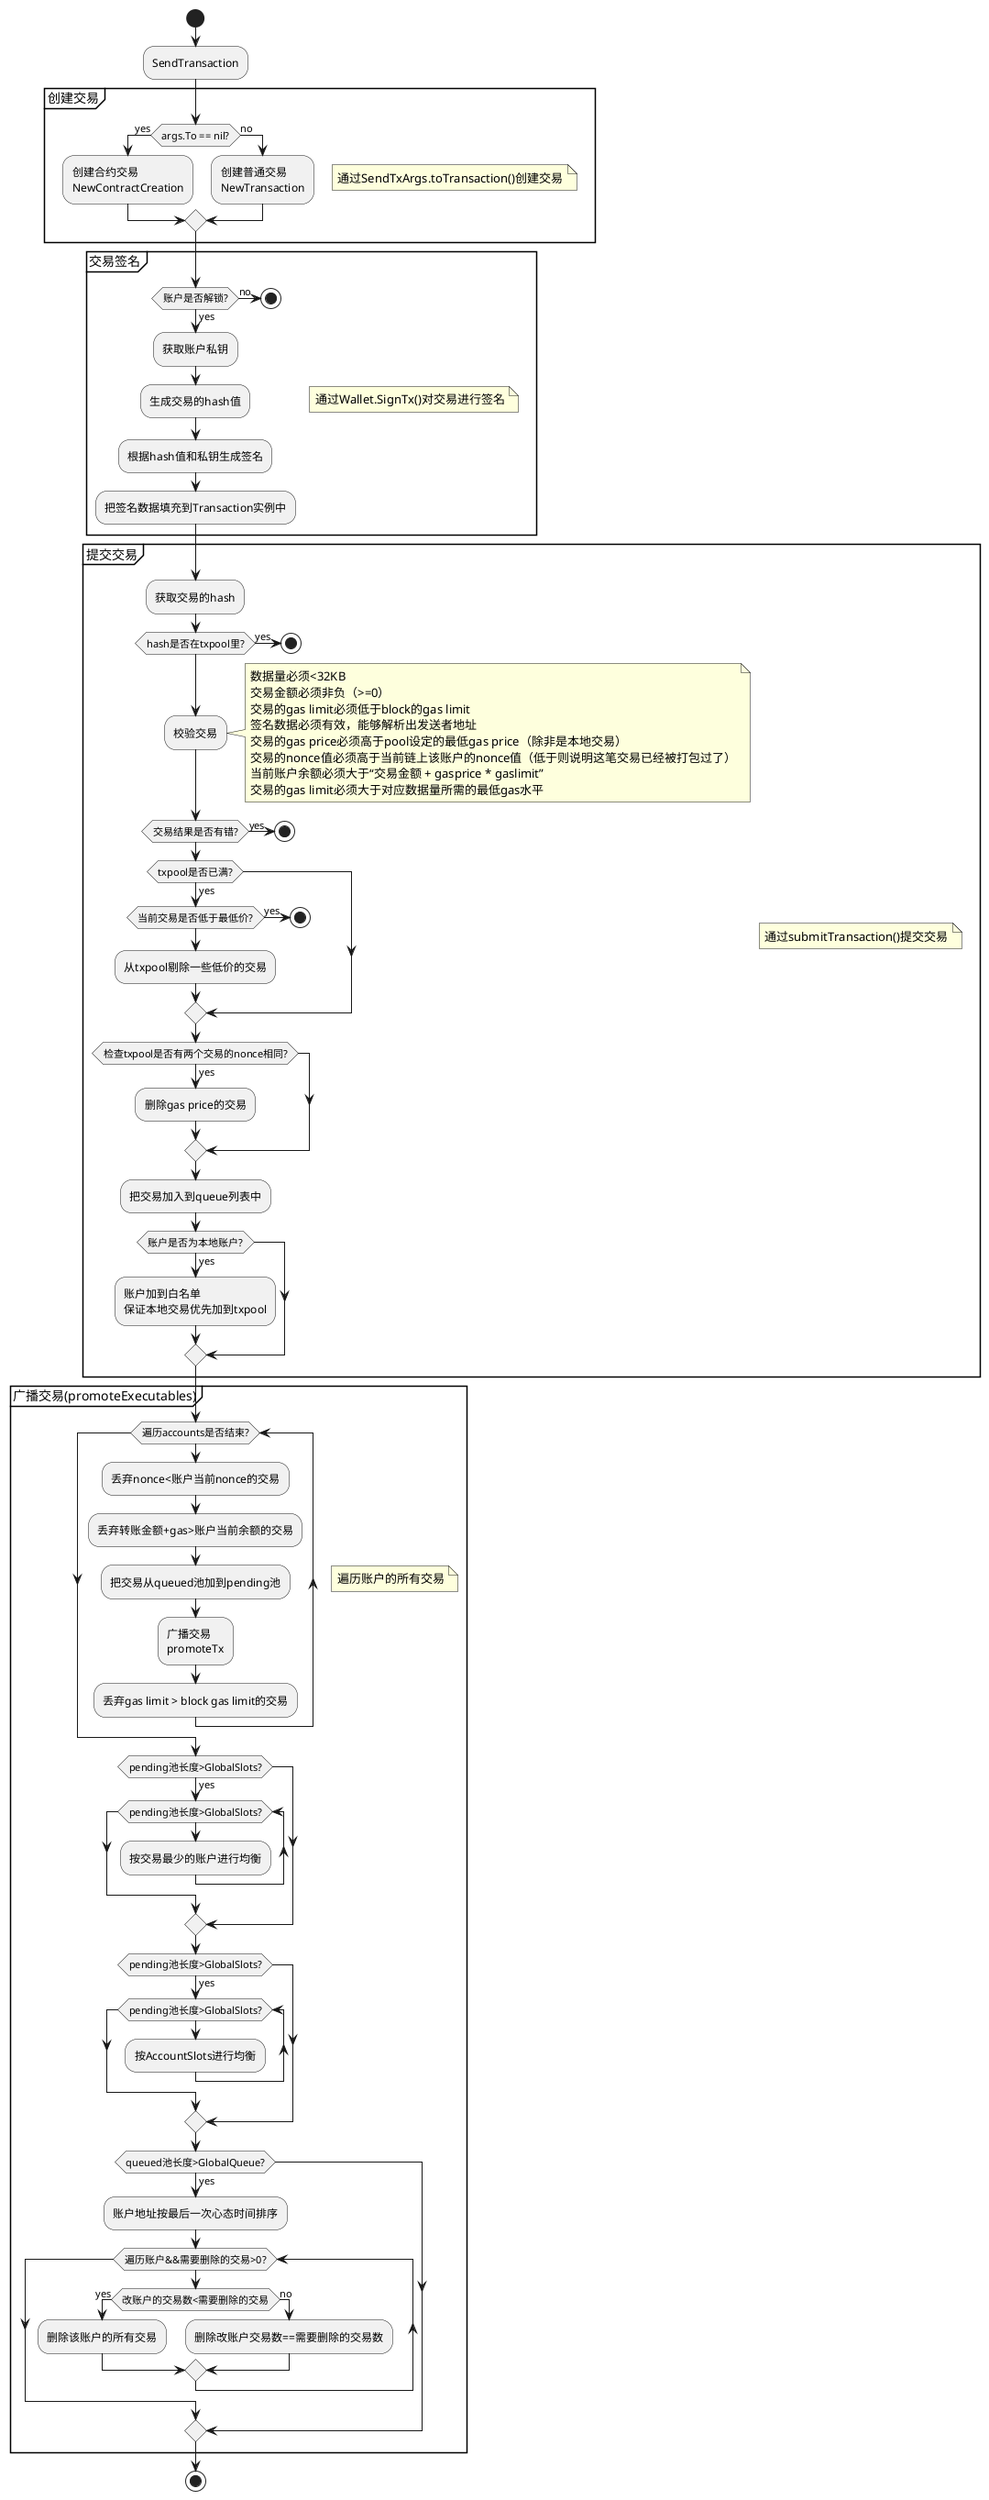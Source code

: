 @startuml

start
:SendTransaction;
partition 创建交易 {
    note right
    通过SendTxArgs.toTransaction()创建交易
    end note
    if (args.To == nil?) then (yes)
    :创建合约交易
    NewContractCreation;
    else (no)
    :创建普通交易
    NewTransaction;
    endif
}


partition 交易签名 {
    note right
    通过Wallet.SignTx()对交易进行签名
    end note
    if (账户是否解锁?) then (yes)
    :获取账户私钥;
    else (no)
    stop
    endif
    :生成交易的hash值;
    :根据hash值和私钥生成签名;
    :把签名数据填充到Transaction实例中;
}

partition 提交交易 {
    note right
    通过submitTransaction()提交交易
    end note
    :获取交易的hash;
    if (hash是否在txpool里?) then (yes)
    stop
    endif
    :校验交易;
    note right
        数据量必须<32KB
        交易金额必须非负（>=0）
        交易的gas limit必须低于block的gas limit
        签名数据必须有效，能够解析出发送者地址
        交易的gas price必须高于pool设定的最低gas price（除非是本地交易）
        交易的nonce值必须高于当前链上该账户的nonce值（低于则说明这笔交易已经被打包过了）
        当前账户余额必须大于“交易金额 + gasprice * gaslimit”
        交易的gas limit必须大于对应数据量所需的最低gas水平
    end note
    if (交易结果是否有错?) then (yes)
    stop
    endif
    if (txpool是否已满?) then (yes)
        if (当前交易是否低于最低价?) then (yes)
            stop
        else
        :从txpool剔除一些低价的交易;
        endif
    endif

    if (检查txpool是否有两个交易的nonce相同?) then (yes)
    :删除gas price的交易;
    endif

    :把交易加入到queue列表中;

    if (账户是否为本地账户?) then (yes)
    :账户加到白名单
    保证本地交易优先加到txpool;
    endif
}

partition 广播交易(promoteExecutables) {
    while (遍历accounts是否结束?)
    note right
        遍历账户的所有交易
    end note
    :丢弃nonce<账户当前nonce的交易;
    :丢弃转账金额+gas>账户当前余额的交易;
    :把交易从queued池加到pending池;
    :广播交易
    promoteTx;
    :丢弃gas limit > block gas limit的交易;
    endwhile

    if (pending池长度>GlobalSlots?) then (yes)
        while (pending池长度>GlobalSlots?)
            :按交易最少的账户进行均衡;
        endwhile
    endif

    if (pending池长度>GlobalSlots?) then (yes)
        while (pending池长度>GlobalSlots?)
            :按AccountSlots进行均衡;
        endwhile
    endif

    if (queued池长度>GlobalQueue?) then (yes)
        :账户地址按最后一次心态时间排序;
        while(遍历账户&&需要删除的交易>0?)
            if (改账户的交易数<需要删除的交易) then (yes)
                :删除该账户的所有交易;
            else (no)
                :删除改账户交易数==需要删除的交易数;  
            endif 
        endwhile
    endif
}


stop

@enduml
